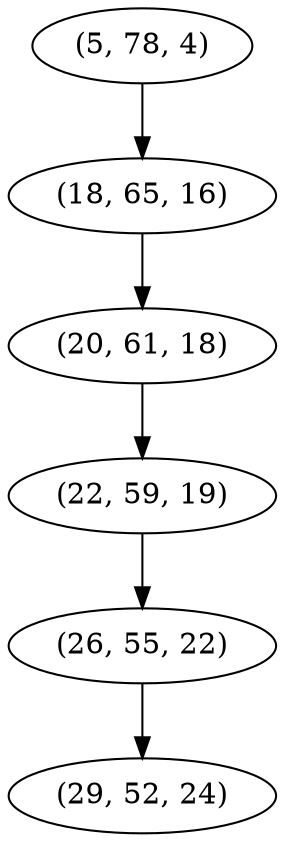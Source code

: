 digraph tree {
    "(5, 78, 4)";
    "(18, 65, 16)";
    "(20, 61, 18)";
    "(22, 59, 19)";
    "(26, 55, 22)";
    "(29, 52, 24)";
    "(5, 78, 4)" -> "(18, 65, 16)";
    "(18, 65, 16)" -> "(20, 61, 18)";
    "(20, 61, 18)" -> "(22, 59, 19)";
    "(22, 59, 19)" -> "(26, 55, 22)";
    "(26, 55, 22)" -> "(29, 52, 24)";
}
